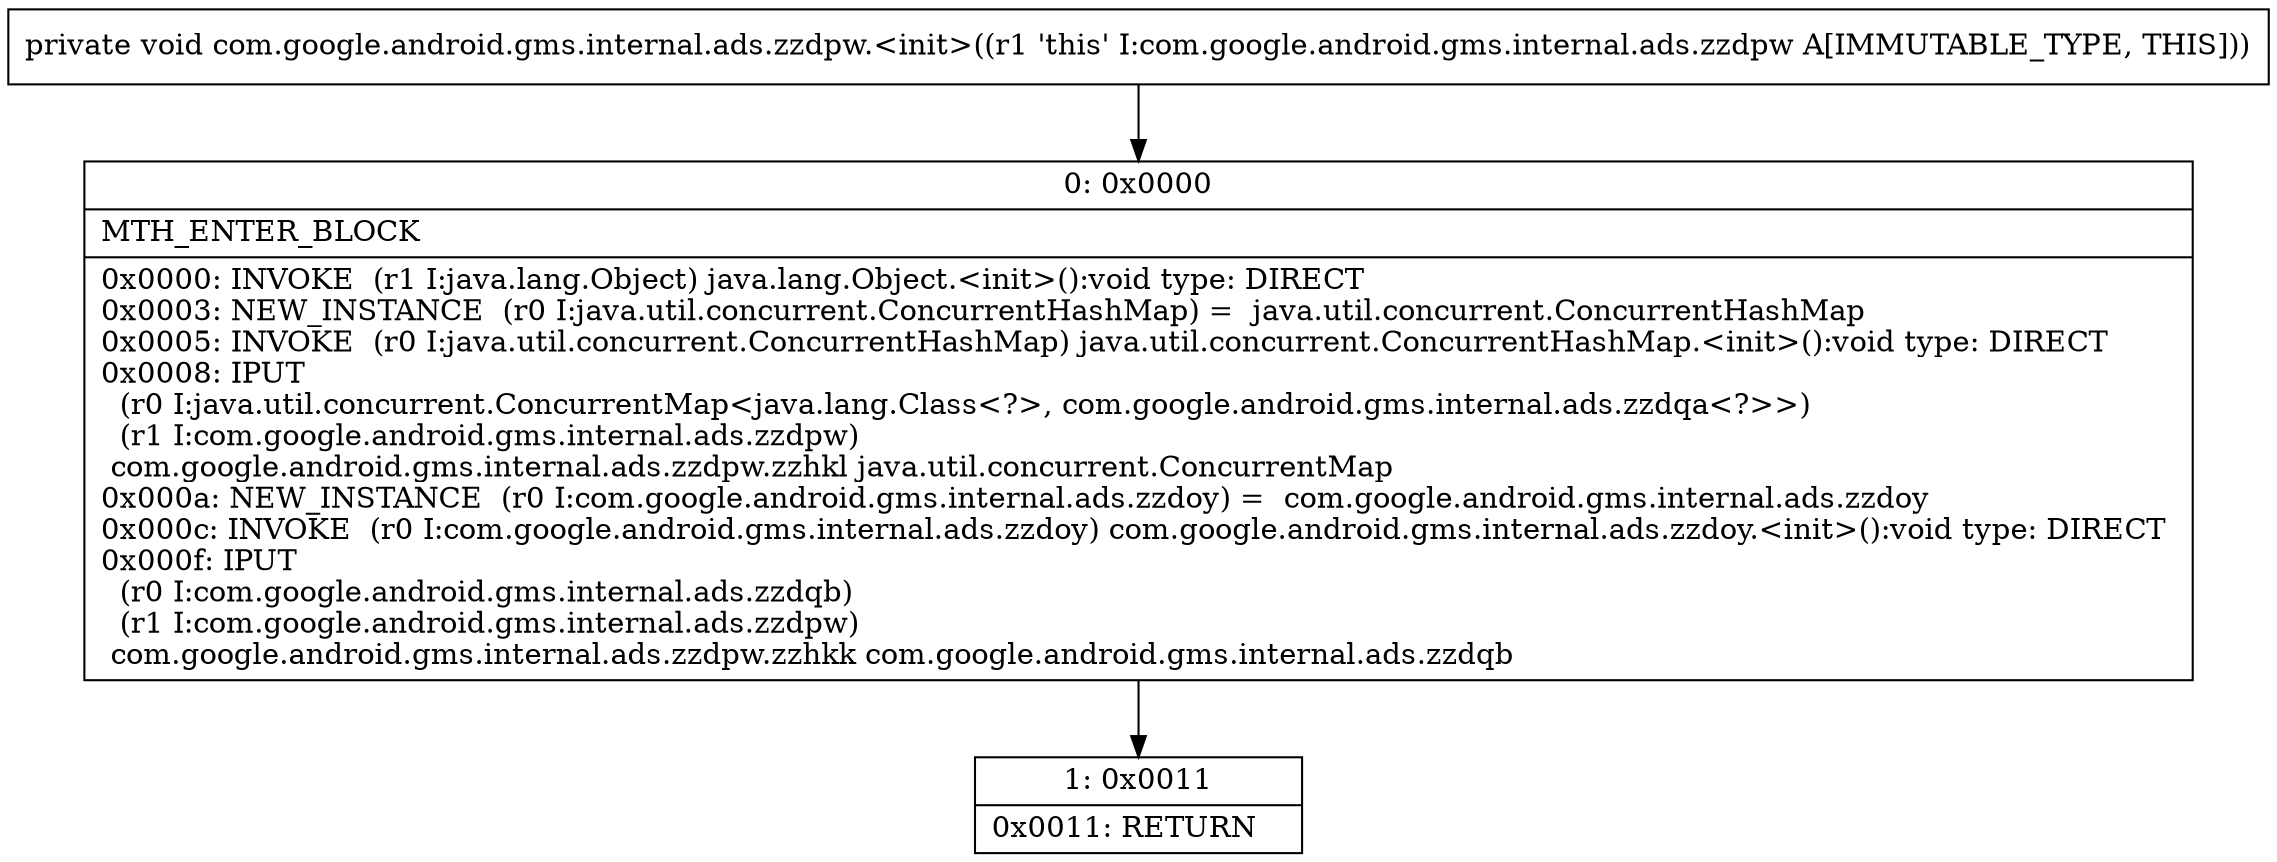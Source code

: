 digraph "CFG forcom.google.android.gms.internal.ads.zzdpw.\<init\>()V" {
Node_0 [shape=record,label="{0\:\ 0x0000|MTH_ENTER_BLOCK\l|0x0000: INVOKE  (r1 I:java.lang.Object) java.lang.Object.\<init\>():void type: DIRECT \l0x0003: NEW_INSTANCE  (r0 I:java.util.concurrent.ConcurrentHashMap) =  java.util.concurrent.ConcurrentHashMap \l0x0005: INVOKE  (r0 I:java.util.concurrent.ConcurrentHashMap) java.util.concurrent.ConcurrentHashMap.\<init\>():void type: DIRECT \l0x0008: IPUT  \l  (r0 I:java.util.concurrent.ConcurrentMap\<java.lang.Class\<?\>, com.google.android.gms.internal.ads.zzdqa\<?\>\>)\l  (r1 I:com.google.android.gms.internal.ads.zzdpw)\l com.google.android.gms.internal.ads.zzdpw.zzhkl java.util.concurrent.ConcurrentMap \l0x000a: NEW_INSTANCE  (r0 I:com.google.android.gms.internal.ads.zzdoy) =  com.google.android.gms.internal.ads.zzdoy \l0x000c: INVOKE  (r0 I:com.google.android.gms.internal.ads.zzdoy) com.google.android.gms.internal.ads.zzdoy.\<init\>():void type: DIRECT \l0x000f: IPUT  \l  (r0 I:com.google.android.gms.internal.ads.zzdqb)\l  (r1 I:com.google.android.gms.internal.ads.zzdpw)\l com.google.android.gms.internal.ads.zzdpw.zzhkk com.google.android.gms.internal.ads.zzdqb \l}"];
Node_1 [shape=record,label="{1\:\ 0x0011|0x0011: RETURN   \l}"];
MethodNode[shape=record,label="{private void com.google.android.gms.internal.ads.zzdpw.\<init\>((r1 'this' I:com.google.android.gms.internal.ads.zzdpw A[IMMUTABLE_TYPE, THIS])) }"];
MethodNode -> Node_0;
Node_0 -> Node_1;
}

